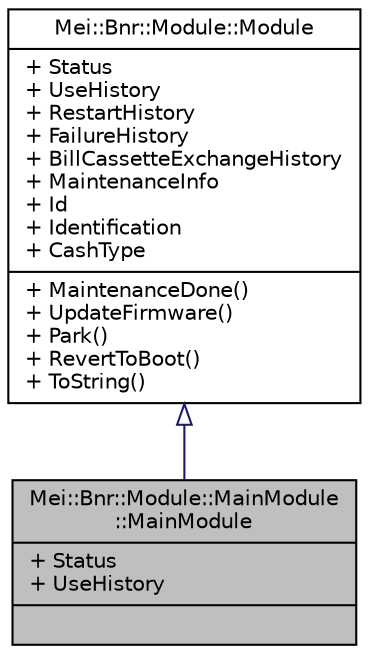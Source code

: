 digraph "Mei::Bnr::Module::MainModule::MainModule"
{
  edge [fontname="Helvetica",fontsize="10",labelfontname="Helvetica",labelfontsize="10"];
  node [fontname="Helvetica",fontsize="10",shape=record];
  Node1 [label="{Mei::Bnr::Module::MainModule\l::MainModule\n|+ Status\l+ UseHistory\l|}",height=0.2,width=0.4,color="black", fillcolor="grey75", style="filled", fontcolor="black"];
  Node2 -> Node1 [dir="back",color="midnightblue",fontsize="10",style="solid",arrowtail="onormal",fontname="Helvetica"];
  Node2 [label="{Mei::Bnr::Module::Module\n|+ Status\l+ UseHistory\l+ RestartHistory\l+ FailureHistory\l+ BillCassetteExchangeHistory\l+ MaintenanceInfo\l+ Id\l+ Identification\l+ CashType\l|+ MaintenanceDone()\l+ UpdateFirmware()\l+ Park()\l+ RevertToBoot()\l+ ToString()\l}",height=0.2,width=0.4,color="black", fillcolor="white", style="filled",URL="$a00110.html",tooltip="Root class for all modules. "];
}
